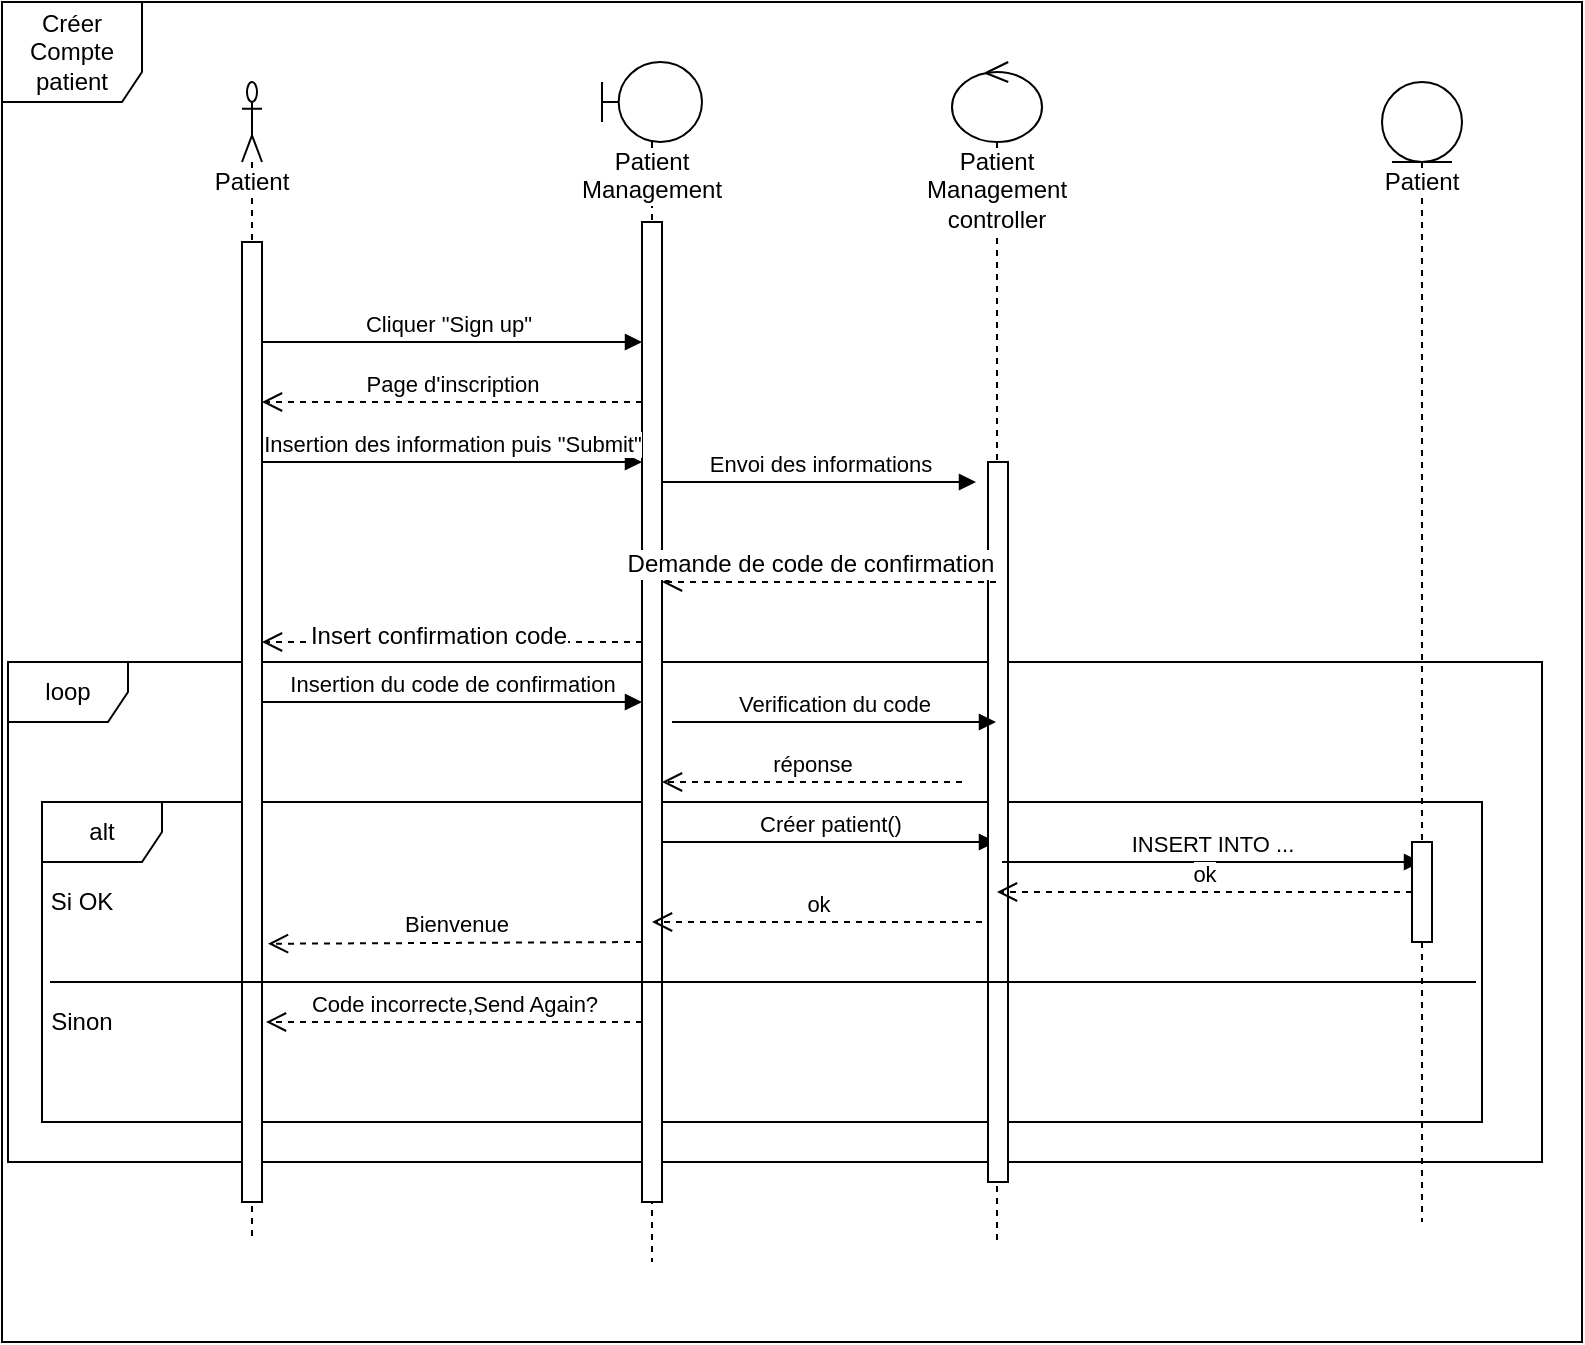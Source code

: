 <mxfile version="10.5.0" type="device"><diagram id="chPoz5LdmpBUyQcO5zTx" name="Page-1"><mxGraphModel dx="1064" dy="506" grid="1" gridSize="10" guides="1" tooltips="1" connect="1" arrows="1" fold="1" page="1" pageScale="1" pageWidth="850" pageHeight="1100" math="0" shadow="0"><root><mxCell id="0"/><mxCell id="1" parent="0"/><mxCell id="VRKuIgC90Q7B1skb65kO-1" value="loop" style="shape=umlFrame;whiteSpace=wrap;html=1;" parent="1" vertex="1"><mxGeometry x="3" y="600" width="767" height="250" as="geometry"/></mxCell><mxCell id="VjuR507clFlsxulzZDKX-1" value="Créer Compte patient&lt;br&gt;" style="shape=umlFrame;whiteSpace=wrap;html=1;width=70;height=50;" parent="1" vertex="1"><mxGeometry y="270" width="790" height="670" as="geometry"/></mxCell><mxCell id="koszyO3JGh6VSyScW-o_-10" value="alt" style="shape=umlFrame;whiteSpace=wrap;html=1;" parent="1" vertex="1"><mxGeometry x="20" y="670" width="720" height="160" as="geometry"/></mxCell><mxCell id="2UEXE4apJw5BmhpLBmJW-8" value="Patient Management" style="shape=umlLifeline;participant=umlBoundary;perimeter=lifelinePerimeter;whiteSpace=wrap;html=1;container=1;collapsible=0;recursiveResize=0;verticalAlign=top;spacingTop=36;labelBackgroundColor=#ffffff;outlineConnect=0;" parent="1" vertex="1"><mxGeometry x="300" y="300" width="50" height="600" as="geometry"/></mxCell><mxCell id="koszyO3JGh6VSyScW-o_-4" value="Envoi des informations" style="html=1;verticalAlign=bottom;endArrow=block;entryX=-0.3;entryY=0;entryDx=0;entryDy=0;entryPerimeter=0;" parent="2UEXE4apJw5BmhpLBmJW-8" edge="1"><mxGeometry width="80" relative="1" as="geometry"><mxPoint x="30" y="210" as="sourcePoint"/><mxPoint x="187" y="210" as="targetPoint"/></mxGeometry></mxCell><mxCell id="koszyO3JGh6VSyScW-o_-21" value="" style="html=1;points=[];perimeter=orthogonalPerimeter;" parent="2UEXE4apJw5BmhpLBmJW-8" vertex="1"><mxGeometry x="20" y="80" width="10" height="490" as="geometry"/></mxCell><mxCell id="VRKuIgC90Q7B1skb65kO-3" value="Créer patient()" style="html=1;verticalAlign=bottom;endArrow=block;" parent="2UEXE4apJw5BmhpLBmJW-8" target="2UEXE4apJw5BmhpLBmJW-10" edge="1"><mxGeometry width="80" relative="1" as="geometry"><mxPoint x="30" y="390" as="sourcePoint"/><mxPoint x="110" y="390" as="targetPoint"/></mxGeometry></mxCell><mxCell id="2UEXE4apJw5BmhpLBmJW-9" value="Patient" style="shape=umlLifeline;participant=umlActor;perimeter=lifelinePerimeter;whiteSpace=wrap;html=1;container=1;collapsible=0;recursiveResize=0;verticalAlign=top;spacingTop=36;labelBackgroundColor=#ffffff;outlineConnect=0;" parent="1" vertex="1"><mxGeometry x="120" y="310" width="10" height="580" as="geometry"/></mxCell><mxCell id="2UEXE4apJw5BmhpLBmJW-10" value="Patient Management controller" style="shape=umlLifeline;participant=umlControl;perimeter=lifelinePerimeter;whiteSpace=wrap;html=1;container=1;collapsible=0;recursiveResize=0;verticalAlign=top;spacingTop=36;labelBackgroundColor=#ffffff;outlineConnect=0;" parent="1" vertex="1"><mxGeometry x="475" y="300" width="45" height="590" as="geometry"/></mxCell><mxCell id="koszyO3JGh6VSyScW-o_-33" value="" style="html=1;points=[];perimeter=orthogonalPerimeter;" parent="2UEXE4apJw5BmhpLBmJW-10" vertex="1"><mxGeometry x="18" y="200" width="10" height="360" as="geometry"/></mxCell><mxCell id="VRKuIgC90Q7B1skb65kO-5" value="INSERT INTO ..." style="html=1;verticalAlign=bottom;endArrow=block;" parent="2UEXE4apJw5BmhpLBmJW-10" target="2UEXE4apJw5BmhpLBmJW-11" edge="1"><mxGeometry width="80" relative="1" as="geometry"><mxPoint x="25" y="400" as="sourcePoint"/><mxPoint x="105" y="400" as="targetPoint"/></mxGeometry></mxCell><mxCell id="2UEXE4apJw5BmhpLBmJW-11" value="Patient" style="shape=umlLifeline;participant=umlEntity;perimeter=lifelinePerimeter;whiteSpace=wrap;html=1;container=1;collapsible=0;recursiveResize=0;verticalAlign=top;spacingTop=36;labelBackgroundColor=#ffffff;outlineConnect=0;" parent="1" vertex="1"><mxGeometry x="690" y="310" width="40" height="570" as="geometry"/></mxCell><mxCell id="2UEXE4apJw5BmhpLBmJW-32" value="Cliquer &quot;Sign up&quot;" style="html=1;verticalAlign=bottom;endArrow=block;" parent="1" edge="1"><mxGeometry width="80" relative="1" as="geometry"><mxPoint x="125" y="440" as="sourcePoint"/><mxPoint x="320" y="440" as="targetPoint"/></mxGeometry></mxCell><mxCell id="13emrFwENRUtgYGHik1h-3" value="" style="html=1;points=[];perimeter=orthogonalPerimeter;" parent="1" vertex="1"><mxGeometry x="120" y="390" width="10" height="480" as="geometry"/></mxCell><mxCell id="koszyO3JGh6VSyScW-o_-1" value="Page d'inscription" style="html=1;verticalAlign=bottom;endArrow=open;dashed=1;endSize=8;" parent="1" edge="1"><mxGeometry relative="1" as="geometry"><mxPoint x="320" y="470" as="sourcePoint"/><mxPoint x="130" y="470" as="targetPoint"/></mxGeometry></mxCell><mxCell id="koszyO3JGh6VSyScW-o_-2" value="Insertion des information puis &quot;Submit&quot;" style="html=1;verticalAlign=bottom;endArrow=block;" parent="1" edge="1"><mxGeometry width="80" relative="1" as="geometry"><mxPoint x="130" y="500" as="sourcePoint"/><mxPoint x="320" y="500" as="targetPoint"/></mxGeometry></mxCell><mxCell id="koszyO3JGh6VSyScW-o_-6" value="" style="html=1;verticalAlign=bottom;endArrow=open;dashed=1;endSize=8;" parent="1" edge="1"><mxGeometry relative="1" as="geometry"><mxPoint x="320" y="590" as="sourcePoint"/><mxPoint x="130" y="590" as="targetPoint"/></mxGeometry></mxCell><mxCell id="koszyO3JGh6VSyScW-o_-38" value="Insert confirmation code" style="text;html=1;resizable=0;points=[];align=center;verticalAlign=middle;labelBackgroundColor=#ffffff;" parent="koszyO3JGh6VSyScW-o_-6" vertex="1" connectable="0"><mxGeometry x="0.073" y="-3" relative="1" as="geometry"><mxPoint as="offset"/></mxGeometry></mxCell><mxCell id="koszyO3JGh6VSyScW-o_-7" value="Insertion du code de confirmation" style="html=1;verticalAlign=bottom;endArrow=block;" parent="1" edge="1"><mxGeometry width="80" relative="1" as="geometry"><mxPoint x="130" y="620" as="sourcePoint"/><mxPoint x="320" y="620" as="targetPoint"/></mxGeometry></mxCell><mxCell id="koszyO3JGh6VSyScW-o_-9" value="réponse" style="html=1;verticalAlign=bottom;endArrow=open;dashed=1;endSize=8;" parent="1" edge="1"><mxGeometry relative="1" as="geometry"><mxPoint x="480" y="660" as="sourcePoint"/><mxPoint x="330" y="660" as="targetPoint"/></mxGeometry></mxCell><mxCell id="koszyO3JGh6VSyScW-o_-11" value="Si OK" style="text;html=1;strokeColor=none;fillColor=none;align=center;verticalAlign=middle;whiteSpace=wrap;rounded=0;" parent="1" vertex="1"><mxGeometry x="20" y="710" width="40" height="20" as="geometry"/></mxCell><mxCell id="koszyO3JGh6VSyScW-o_-18" value="Sinon" style="text;html=1;strokeColor=none;fillColor=none;align=center;verticalAlign=middle;whiteSpace=wrap;rounded=0;" parent="1" vertex="1"><mxGeometry x="20" y="770" width="40" height="20" as="geometry"/></mxCell><mxCell id="koszyO3JGh6VSyScW-o_-26" value="Code incorrecte,Send Again?" style="html=1;verticalAlign=bottom;endArrow=open;dashed=1;endSize=8;" parent="1" edge="1"><mxGeometry relative="1" as="geometry"><mxPoint x="320" y="780" as="sourcePoint"/><mxPoint x="132" y="780" as="targetPoint"/></mxGeometry></mxCell><mxCell id="koszyO3JGh6VSyScW-o_-34" value="" style="html=1;verticalAlign=bottom;endArrow=open;dashed=1;endSize=8;" parent="1" source="2UEXE4apJw5BmhpLBmJW-10" edge="1"><mxGeometry relative="1" as="geometry"><mxPoint x="490" y="550" as="sourcePoint"/><mxPoint x="330" y="560" as="targetPoint"/></mxGeometry></mxCell><mxCell id="koszyO3JGh6VSyScW-o_-36" value="Demande de code de confirmation" style="text;html=1;resizable=0;points=[];align=center;verticalAlign=middle;labelBackgroundColor=#ffffff;" parent="koszyO3JGh6VSyScW-o_-34" vertex="1" connectable="0"><mxGeometry x="0.113" y="-9" relative="1" as="geometry"><mxPoint as="offset"/></mxGeometry></mxCell><mxCell id="koszyO3JGh6VSyScW-o_-60" value="" style="endArrow=none;html=1;" parent="1" edge="1"><mxGeometry width="50" height="50" relative="1" as="geometry"><mxPoint x="24" y="760" as="sourcePoint"/><mxPoint x="737" y="760" as="targetPoint"/></mxGeometry></mxCell><mxCell id="koszyO3JGh6VSyScW-o_-8" value="Verification du code" style="html=1;verticalAlign=bottom;endArrow=block;" parent="1" target="2UEXE4apJw5BmhpLBmJW-10" edge="1"><mxGeometry width="80" relative="1" as="geometry"><mxPoint x="335" y="630" as="sourcePoint"/><mxPoint x="486" y="618" as="targetPoint"/><Array as="points"><mxPoint x="410" y="630"/></Array></mxGeometry></mxCell><mxCell id="VRKuIgC90Q7B1skb65kO-4" value="ok" style="html=1;verticalAlign=bottom;endArrow=open;dashed=1;endSize=8;" parent="1" target="2UEXE4apJw5BmhpLBmJW-8" edge="1"><mxGeometry relative="1" as="geometry"><mxPoint x="490" y="730" as="sourcePoint"/><mxPoint x="410" y="730" as="targetPoint"/></mxGeometry></mxCell><mxCell id="VRKuIgC90Q7B1skb65kO-6" value="ok" style="html=1;verticalAlign=bottom;endArrow=open;dashed=1;endSize=8;" parent="1" target="2UEXE4apJw5BmhpLBmJW-10" edge="1" source="6nbfmwKmxZmAQRj1Bc7o-1"><mxGeometry relative="1" as="geometry"><mxPoint x="710" y="720" as="sourcePoint"/><mxPoint x="630" y="720" as="targetPoint"/></mxGeometry></mxCell><mxCell id="VRKuIgC90Q7B1skb65kO-7" value="Bienvenue" style="html=1;verticalAlign=bottom;endArrow=open;dashed=1;endSize=8;entryX=1.3;entryY=0.731;entryDx=0;entryDy=0;entryPerimeter=0;" parent="1" target="13emrFwENRUtgYGHik1h-3" edge="1"><mxGeometry relative="1" as="geometry"><mxPoint x="320" y="740" as="sourcePoint"/><mxPoint x="240" y="740" as="targetPoint"/></mxGeometry></mxCell><mxCell id="6nbfmwKmxZmAQRj1Bc7o-1" value="" style="html=1;points=[];perimeter=orthogonalPerimeter;direction=south;rotation=90;" parent="1" vertex="1"><mxGeometry x="685" y="710" width="50" height="10" as="geometry"/></mxCell><mxCell id="UJNm0QWV74Xt03Kpjj4M-1" value="" style="html=1;verticalAlign=bottom;endArrow=open;dashed=1;endSize=8;" edge="1" parent="1" target="6nbfmwKmxZmAQRj1Bc7o-1"><mxGeometry relative="1" as="geometry"><mxPoint x="710" y="720" as="sourcePoint"/><mxPoint x="497" y="720" as="targetPoint"/></mxGeometry></mxCell></root></mxGraphModel></diagram></mxfile>